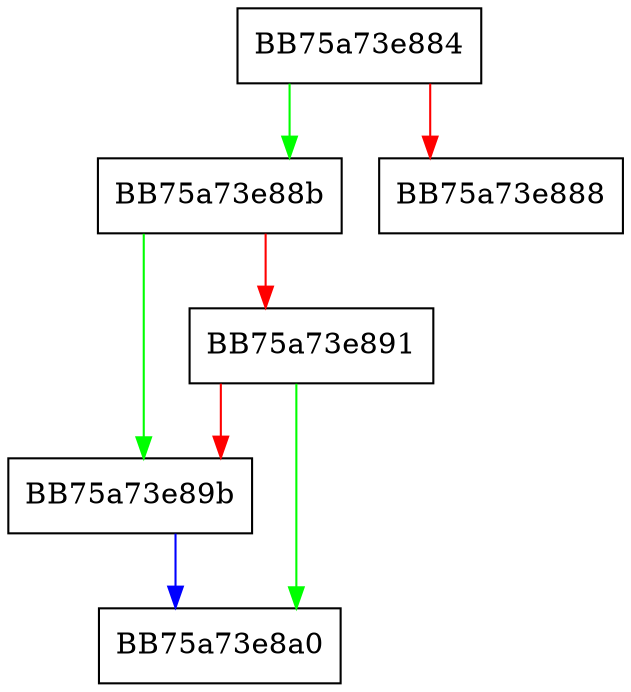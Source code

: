 digraph ZSTD_resolveEnableLdm {
  node [shape="box"];
  graph [splines=ortho];
  BB75a73e884 -> BB75a73e88b [color="green"];
  BB75a73e884 -> BB75a73e888 [color="red"];
  BB75a73e88b -> BB75a73e89b [color="green"];
  BB75a73e88b -> BB75a73e891 [color="red"];
  BB75a73e891 -> BB75a73e8a0 [color="green"];
  BB75a73e891 -> BB75a73e89b [color="red"];
  BB75a73e89b -> BB75a73e8a0 [color="blue"];
}